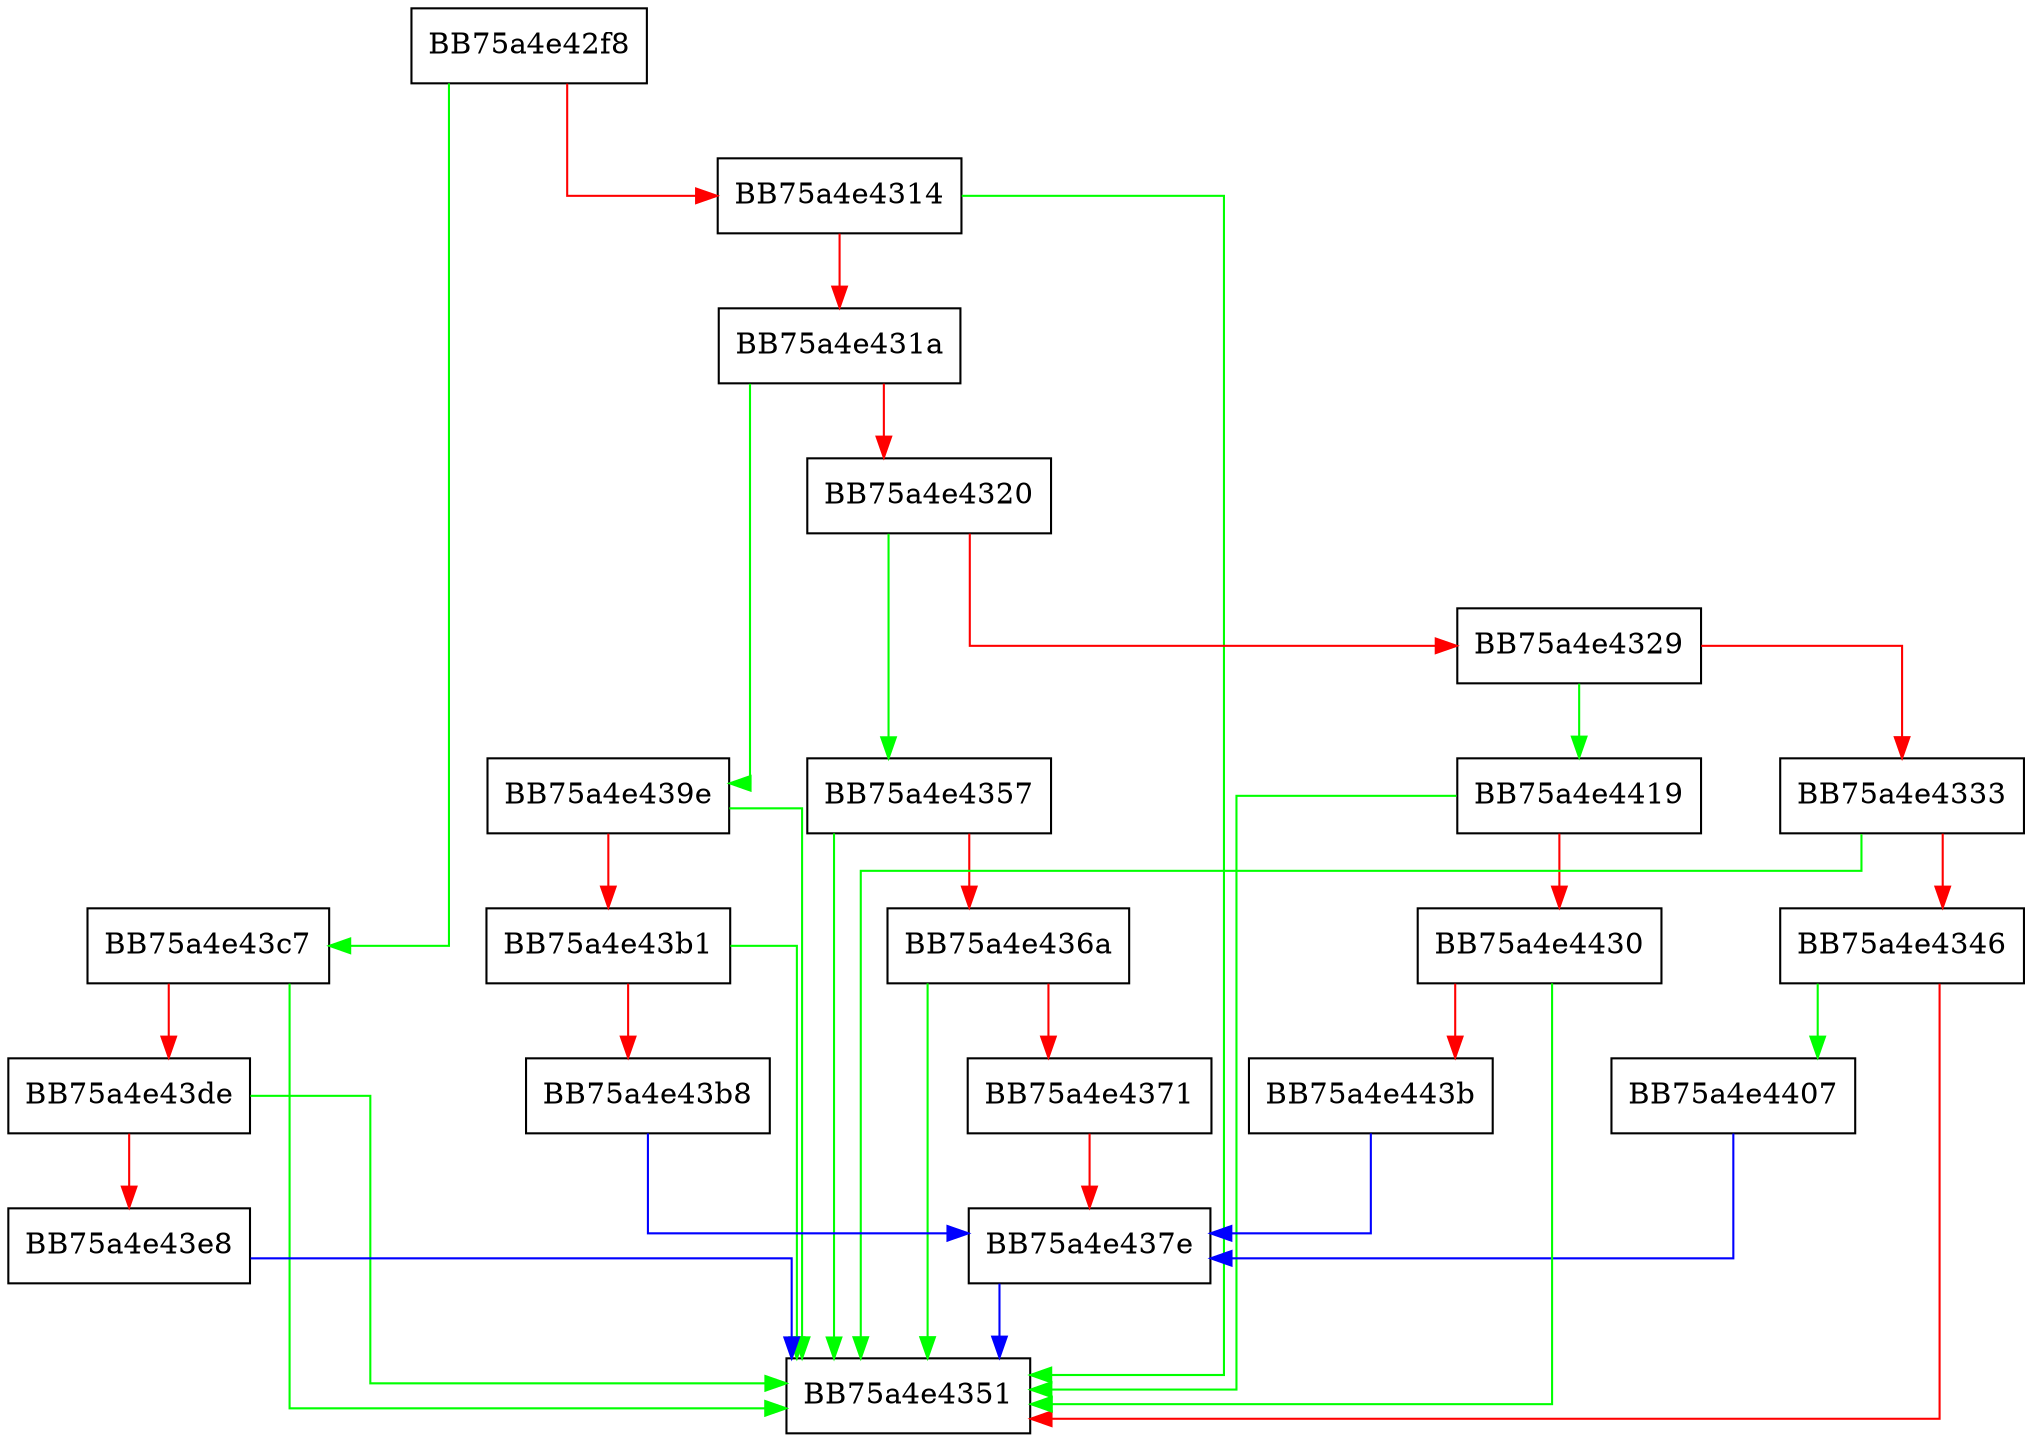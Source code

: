 digraph TdtOpLog {
  node [shape="box"];
  graph [splines=ortho];
  BB75a4e42f8 -> BB75a4e43c7 [color="green"];
  BB75a4e42f8 -> BB75a4e4314 [color="red"];
  BB75a4e4314 -> BB75a4e4351 [color="green"];
  BB75a4e4314 -> BB75a4e431a [color="red"];
  BB75a4e431a -> BB75a4e439e [color="green"];
  BB75a4e431a -> BB75a4e4320 [color="red"];
  BB75a4e4320 -> BB75a4e4357 [color="green"];
  BB75a4e4320 -> BB75a4e4329 [color="red"];
  BB75a4e4329 -> BB75a4e4419 [color="green"];
  BB75a4e4329 -> BB75a4e4333 [color="red"];
  BB75a4e4333 -> BB75a4e4351 [color="green"];
  BB75a4e4333 -> BB75a4e4346 [color="red"];
  BB75a4e4346 -> BB75a4e4407 [color="green"];
  BB75a4e4346 -> BB75a4e4351 [color="red"];
  BB75a4e4357 -> BB75a4e4351 [color="green"];
  BB75a4e4357 -> BB75a4e436a [color="red"];
  BB75a4e436a -> BB75a4e4351 [color="green"];
  BB75a4e436a -> BB75a4e4371 [color="red"];
  BB75a4e4371 -> BB75a4e437e [color="red"];
  BB75a4e437e -> BB75a4e4351 [color="blue"];
  BB75a4e439e -> BB75a4e4351 [color="green"];
  BB75a4e439e -> BB75a4e43b1 [color="red"];
  BB75a4e43b1 -> BB75a4e4351 [color="green"];
  BB75a4e43b1 -> BB75a4e43b8 [color="red"];
  BB75a4e43b8 -> BB75a4e437e [color="blue"];
  BB75a4e43c7 -> BB75a4e4351 [color="green"];
  BB75a4e43c7 -> BB75a4e43de [color="red"];
  BB75a4e43de -> BB75a4e4351 [color="green"];
  BB75a4e43de -> BB75a4e43e8 [color="red"];
  BB75a4e43e8 -> BB75a4e4351 [color="blue"];
  BB75a4e4407 -> BB75a4e437e [color="blue"];
  BB75a4e4419 -> BB75a4e4351 [color="green"];
  BB75a4e4419 -> BB75a4e4430 [color="red"];
  BB75a4e4430 -> BB75a4e4351 [color="green"];
  BB75a4e4430 -> BB75a4e443b [color="red"];
  BB75a4e443b -> BB75a4e437e [color="blue"];
}